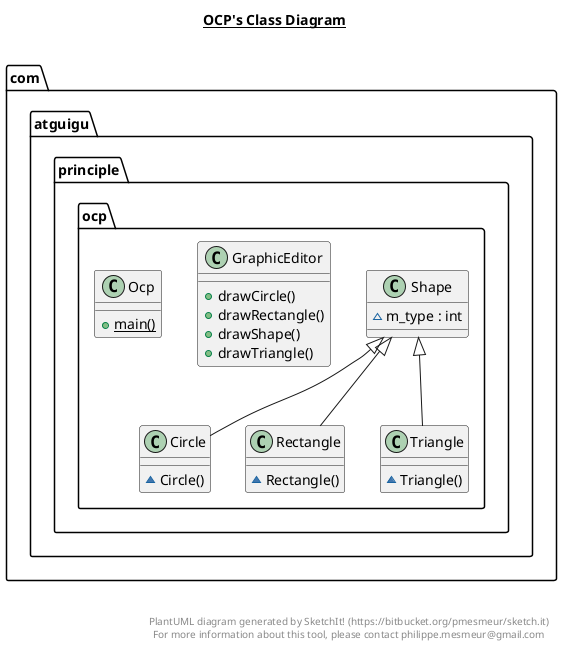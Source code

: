 @startuml

title __OCP's Class Diagram__\n

  namespace com.atguigu.principle.ocp {
    class com.atguigu.principle.ocp.Circle {
        ~ Circle()
    }
  }
  

  namespace com.atguigu.principle.ocp {
    class com.atguigu.principle.ocp.GraphicEditor {
        + drawCircle()
        + drawRectangle()
        + drawShape()
        + drawTriangle()
    }
  }
  

  namespace com.atguigu.principle.ocp {
    class com.atguigu.principle.ocp.Ocp {
        {static} + main()
    }
  }
  

  namespace com.atguigu.principle.ocp {
    class com.atguigu.principle.ocp.Rectangle {
        ~ Rectangle()
    }
  }
  

  namespace com.atguigu.principle.ocp {
    class com.atguigu.principle.ocp.Shape {
        ~ m_type : int
    }
  }
  

  namespace com.atguigu.principle.ocp {
    class com.atguigu.principle.ocp.Triangle {
        ~ Triangle()
    }
  }
  

  com.atguigu.principle.ocp.Circle -up-|> com.atguigu.principle.ocp.Shape
  com.atguigu.principle.ocp.Rectangle -up-|> com.atguigu.principle.ocp.Shape
  com.atguigu.principle.ocp.Triangle -up-|> com.atguigu.principle.ocp.Shape


right footer


PlantUML diagram generated by SketchIt! (https://bitbucket.org/pmesmeur/sketch.it)
For more information about this tool, please contact philippe.mesmeur@gmail.com
endfooter

@enduml
